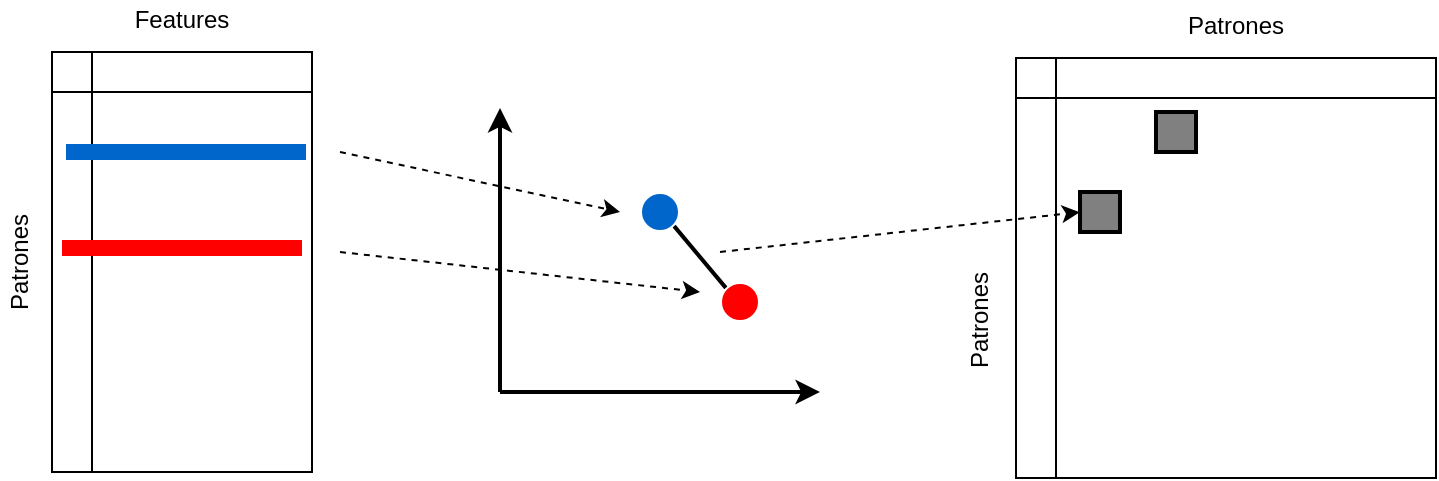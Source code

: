 <mxGraphModel dx="1069" dy="848" grid="1" gridSize="10" guides="1" tooltips="1" connect="1" arrows="1" fold="1" page="1" pageScale="1" pageWidth="827" pageHeight="1169" background="#ffffff"><root><mxCell id="0"/><mxCell id="1" parent="0"/><mxCell id="2" value="" style="shape=internalStorage;whiteSpace=wrap;html=1;" vertex="1" parent="1"><mxGeometry x="94" y="116" width="130" height="210" as="geometry"/></mxCell><mxCell id="3" value="Features" style="text;html=1;strokeColor=none;fillColor=none;align=center;verticalAlign=middle;whiteSpace=wrap;rounded=0;" vertex="1" parent="1"><mxGeometry x="139" y="90" width="40" height="20" as="geometry"/></mxCell><mxCell id="6" value="Patrones" style="text;html=1;strokeColor=none;fillColor=none;align=center;verticalAlign=middle;whiteSpace=wrap;rounded=0;rotation=-90;" vertex="1" parent="1"><mxGeometry x="58" y="211" width="40" height="20" as="geometry"/></mxCell><mxCell id="7" value="" style="shape=internalStorage;whiteSpace=wrap;html=1;" vertex="1" parent="1"><mxGeometry x="576" y="119" width="210" height="210" as="geometry"/></mxCell><mxCell id="8" value="Patrones" style="text;html=1;strokeColor=none;fillColor=none;align=center;verticalAlign=middle;whiteSpace=wrap;rounded=0;rotation=0;" vertex="1" parent="1"><mxGeometry x="666" y="93" width="40" height="20" as="geometry"/></mxCell><mxCell id="10" value="Patrones" style="text;html=1;strokeColor=none;fillColor=none;align=center;verticalAlign=middle;whiteSpace=wrap;rounded=0;rotation=-90;" vertex="1" parent="1"><mxGeometry x="538" y="240" width="40" height="20" as="geometry"/></mxCell><mxCell id="15" value="" style="endArrow=none;html=1;strokeColor=#0066CC;strokeWidth=8;" edge="1" parent="1"><mxGeometry width="50" height="50" relative="1" as="geometry"><mxPoint x="101" y="166" as="sourcePoint"/><mxPoint x="221" y="166" as="targetPoint"/></mxGeometry></mxCell><mxCell id="17" value="" style="endArrow=none;html=1;strokeColor=#FF0000;strokeWidth=8;" edge="1" parent="1"><mxGeometry width="50" height="50" relative="1" as="geometry"><mxPoint x="99" y="214" as="sourcePoint"/><mxPoint x="219" y="214" as="targetPoint"/></mxGeometry></mxCell><mxCell id="18" value="" style="endArrow=classic;html=1;strokeColor=#000000;strokeWidth=1;dashed=1;" edge="1" parent="1"><mxGeometry width="50" height="50" relative="1" as="geometry"><mxPoint x="238" y="166" as="sourcePoint"/><mxPoint x="378" y="196" as="targetPoint"/></mxGeometry></mxCell><mxCell id="19" value="" style="endArrow=classic;html=1;strokeColor=#000000;strokeWidth=1;dashed=1;" edge="1" parent="1"><mxGeometry width="50" height="50" relative="1" as="geometry"><mxPoint x="238" y="216" as="sourcePoint"/><mxPoint x="418" y="236" as="targetPoint"/></mxGeometry></mxCell><mxCell id="21" value="" style="whiteSpace=wrap;html=1;aspect=fixed;strokeColor=#000000;strokeWidth=2;fillColor=#808080;" vertex="1" parent="1"><mxGeometry x="646" y="146" width="20" height="20" as="geometry"/></mxCell><mxCell id="23" value="" style="whiteSpace=wrap;html=1;aspect=fixed;strokeColor=#000000;strokeWidth=2;fillColor=#808080;" vertex="1" parent="1"><mxGeometry x="608" y="186" width="20" height="20" as="geometry"/></mxCell><mxCell id="25" value="" style="endArrow=classic;html=1;strokeColor=#000000;strokeWidth=1;dashed=1;entryX=0.152;entryY=0.367;entryPerimeter=0;" edge="1" parent="1" target="7"><mxGeometry width="50" height="50" relative="1" as="geometry"><mxPoint x="428" y="216" as="sourcePoint"/><mxPoint x="548" y="206" as="targetPoint"/></mxGeometry></mxCell><mxCell id="26" value="" style="group" vertex="1" connectable="0" parent="1"><mxGeometry x="318" y="144" width="160" height="142" as="geometry"/></mxCell><mxCell id="11" value="" style="ellipse;whiteSpace=wrap;html=1;aspect=fixed;fillColor=#0066CC;strokeColor=#FFFFFF;strokeWidth=2;" vertex="1" parent="26"><mxGeometry x="70" y="42" width="20" height="20" as="geometry"/></mxCell><mxCell id="13" value="" style="endArrow=classic;html=1;strokeWidth=2;" edge="1" parent="26"><mxGeometry width="50" height="50" relative="1" as="geometry"><mxPoint y="142" as="sourcePoint"/><mxPoint as="targetPoint"/></mxGeometry></mxCell><mxCell id="14" value="" style="endArrow=classic;html=1;strokeWidth=2;" edge="1" parent="26"><mxGeometry width="50" height="50" relative="1" as="geometry"><mxPoint y="142" as="sourcePoint"/><mxPoint x="160" y="142" as="targetPoint"/></mxGeometry></mxCell><mxCell id="16" value="" style="ellipse;whiteSpace=wrap;html=1;aspect=fixed;fillColor=#FF0000;strokeColor=#FFFFFF;strokeWidth=2;" vertex="1" parent="26"><mxGeometry x="110" y="87" width="20" height="20" as="geometry"/></mxCell><mxCell id="24" value="" style="endArrow=none;html=1;strokeColor=#000000;strokeWidth=2;entryX=0;entryY=0;exitX=1;exitY=1;" edge="1" parent="26" source="11" target="16"><mxGeometry width="50" height="50" relative="1" as="geometry"><mxPoint x="80" y="62" as="sourcePoint"/><mxPoint x="-180" y="272" as="targetPoint"/></mxGeometry></mxCell></root></mxGraphModel>